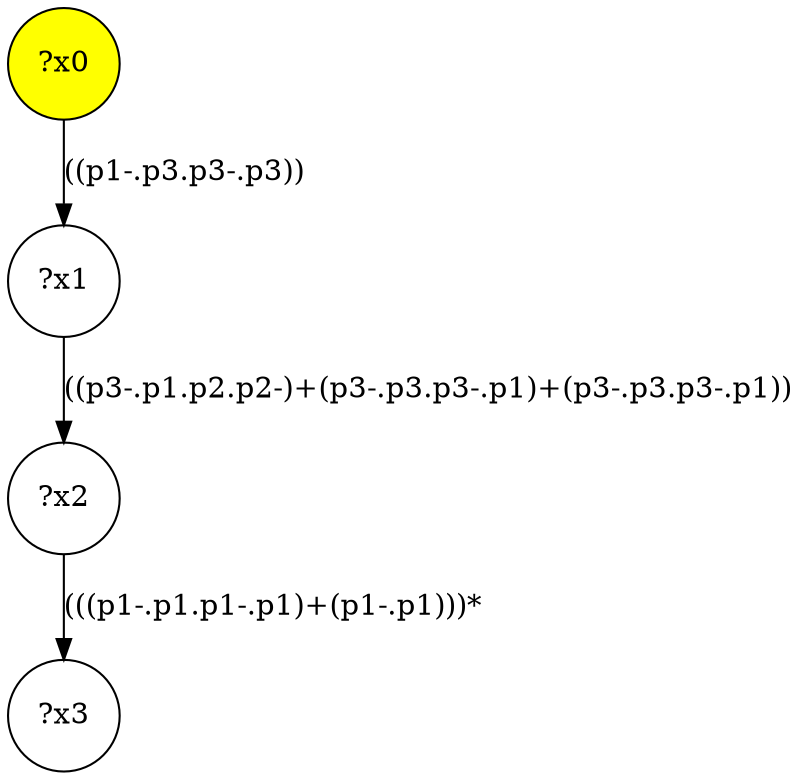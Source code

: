 digraph g {
	x0 [fillcolor="yellow", style="filled," shape=circle, label="?x0"];
	x1 [shape=circle, label="?x1"];
	x0 -> x1 [label="((p1-.p3.p3-.p3))"];
	x2 [shape=circle, label="?x2"];
	x1 -> x2 [label="((p3-.p1.p2.p2-)+(p3-.p3.p3-.p1)+(p3-.p3.p3-.p1))"];
	x3 [shape=circle, label="?x3"];
	x2 -> x3 [label="(((p1-.p1.p1-.p1)+(p1-.p1)))*"];
}
